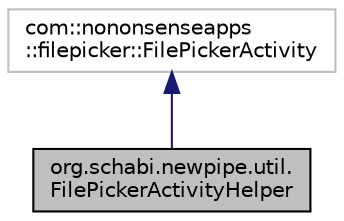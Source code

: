 digraph "org.schabi.newpipe.util.FilePickerActivityHelper"
{
 // LATEX_PDF_SIZE
  edge [fontname="Helvetica",fontsize="10",labelfontname="Helvetica",labelfontsize="10"];
  node [fontname="Helvetica",fontsize="10",shape=record];
  Node2 [label="org.schabi.newpipe.util.\lFilePickerActivityHelper",height=0.2,width=0.4,color="black", fillcolor="grey75", style="filled", fontcolor="black",tooltip=" "];
  Node3 -> Node2 [dir="back",color="midnightblue",fontsize="10",style="solid",fontname="Helvetica"];
  Node3 [label="com::nononsenseapps\l::filepicker::FilePickerActivity",height=0.2,width=0.4,color="grey75", fillcolor="white", style="filled",tooltip=" "];
}
